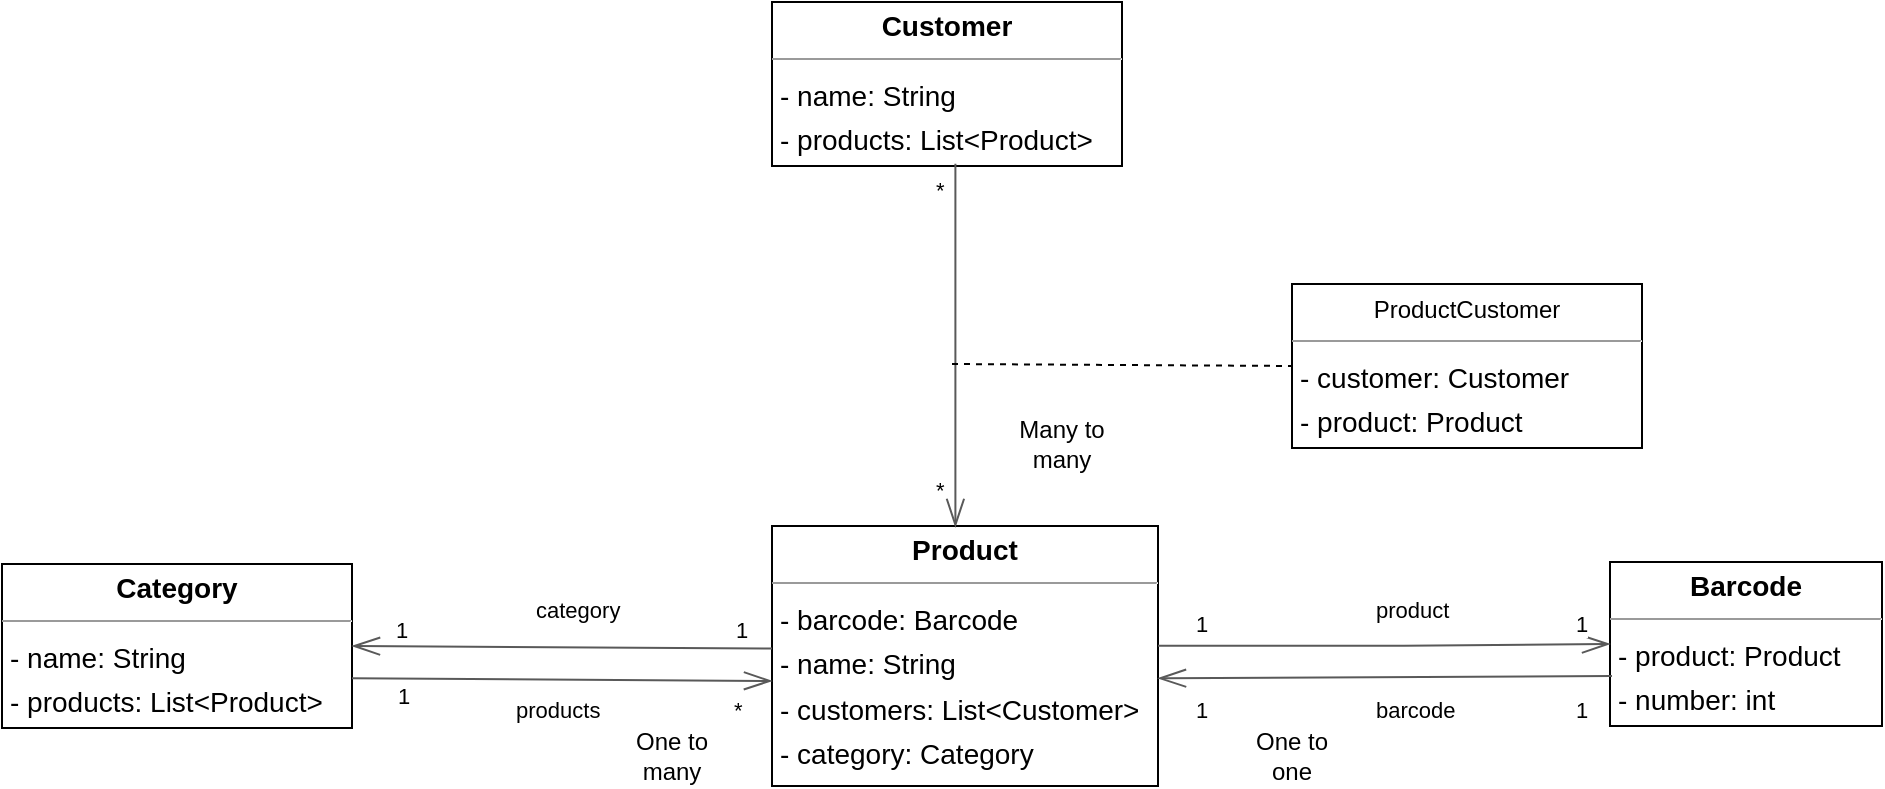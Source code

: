 <mxfile version="20.5.3" type="embed"><diagram id="KTZmVDSOH3jpaWW_A3Lk" name="Page-1"><mxGraphModel dx="1087" dy="652" grid="1" gridSize="10" guides="1" tooltips="1" connect="1" arrows="1" fold="1" page="0" pageScale="1" pageWidth="850" pageHeight="1100" background="none" math="0" shadow="0"><root><mxCell id="0"/><mxCell id="1" parent="0"/><mxCell id="node3" value="&lt;p style=&quot;margin:0px;margin-top:4px;text-align:center;&quot;&gt;&lt;b&gt;Barcode&lt;/b&gt;&lt;/p&gt;&lt;hr size=&quot;1&quot;/&gt;&lt;p style=&quot;margin:0 0 0 4px;line-height:1.6;&quot;&gt;- product: Product&lt;br/&gt;- number: int&lt;/p&gt;" style="verticalAlign=top;align=left;overflow=fill;fontSize=14;fontFamily=Helvetica;html=1;rounded=0;shadow=0;comic=0;labelBackgroundColor=none;strokeWidth=1;" parent="1" vertex="1"><mxGeometry x="889" y="339" width="136" height="82" as="geometry"/></mxCell><mxCell id="node1" value="&lt;p style=&quot;margin:0px;margin-top:4px;text-align:center;&quot;&gt;&lt;b&gt;Category&lt;/b&gt;&lt;/p&gt;&lt;hr size=&quot;1&quot;/&gt;&lt;p style=&quot;margin:0 0 0 4px;line-height:1.6;&quot;&gt;- name: String&lt;br/&gt;- products: List&amp;lt;Product&amp;gt;&lt;/p&gt;" style="verticalAlign=top;align=left;overflow=fill;fontSize=14;fontFamily=Helvetica;html=1;rounded=0;shadow=0;comic=0;labelBackgroundColor=none;strokeWidth=1;" parent="1" vertex="1"><mxGeometry x="85" y="340" width="175" height="82" as="geometry"/></mxCell><mxCell id="node2" value="&lt;p style=&quot;margin:0px;margin-top:4px;text-align:center;&quot;&gt;&lt;b&gt;Customer&lt;/b&gt;&lt;/p&gt;&lt;hr size=&quot;1&quot;/&gt;&lt;p style=&quot;margin:0 0 0 4px;line-height:1.6;&quot;&gt;- name: String&lt;br/&gt;- products: List&amp;lt;Product&amp;gt;&lt;/p&gt;" style="verticalAlign=top;align=left;overflow=fill;fontSize=14;fontFamily=Helvetica;html=1;rounded=0;shadow=0;comic=0;labelBackgroundColor=none;strokeWidth=1;" parent="1" vertex="1"><mxGeometry x="470" y="59" width="175" height="82" as="geometry"/></mxCell><mxCell id="node0" value="&lt;p style=&quot;margin:0px;margin-top:4px;text-align:center;&quot;&gt;&lt;b&gt;Product&lt;/b&gt;&lt;/p&gt;&lt;hr size=&quot;1&quot;/&gt;&lt;p style=&quot;margin:0 0 0 4px;line-height:1.6;&quot;&gt;- barcode: Barcode&lt;br/&gt;- name: String&lt;br/&gt;- customers: List&amp;lt;Customer&amp;gt;&lt;br/&gt;- category: Category&lt;/p&gt;" style="verticalAlign=top;align=left;overflow=fill;fontSize=14;fontFamily=Helvetica;html=1;rounded=0;shadow=0;comic=0;labelBackgroundColor=none;strokeWidth=1;" parent="1" vertex="1"><mxGeometry x="470" y="321" width="193" height="130" as="geometry"/></mxCell><mxCell id="edge5" value="" style="html=1;rounded=1;dashed=0;startArrow=diamondThinstartSize=12;endArrow=openThin;endSize=12;strokeColor=#595959;entryX=1.000;entryY=0.586;entryDx=0;entryDy=0;" parent="1" target="node0" edge="1"><mxGeometry width="50" height="50" relative="1" as="geometry"><mxPoint x="890" y="396" as="sourcePoint"/></mxGeometry></mxCell><mxCell id="label30" value="1" style="edgeLabel;resizable=0;html=1;align=left;verticalAlign=top;strokeColor=default;" parent="edge5" vertex="1" connectable="0"><mxGeometry x="870" y="400" as="geometry"/></mxCell><mxCell id="label34" value="1" style="edgeLabel;resizable=0;html=1;align=left;verticalAlign=top;strokeColor=default;" parent="edge5" vertex="1" connectable="0"><mxGeometry x="680" y="400" as="geometry"/></mxCell><mxCell id="label35" value="product" style="edgeLabel;resizable=0;html=1;align=left;verticalAlign=top;strokeColor=default;" parent="edge5" vertex="1" connectable="0"><mxGeometry x="770" y="350" as="geometry"/></mxCell><mxCell id="edge3" value="" style="html=1;rounded=1;dashed=0;startArrow=diamondThinstartSize=12;endArrow=openThin;endSize=12;strokeColor=#595959;exitX=1.000;exitY=0.697;exitDx=0;exitDy=0;entryX=0.000;entryY=0.596;entryDx=0;entryDy=0;" parent="1" source="node1" target="node0" edge="1"><mxGeometry width="50" height="50" relative="1" as="geometry"/></mxCell><mxCell id="label18" value="1" style="edgeLabel;resizable=0;html=1;align=left;verticalAlign=top;strokeColor=default;" parent="edge3" vertex="1" connectable="0"><mxGeometry x="281" y="393" as="geometry"/></mxCell><mxCell id="label22" value="*" style="edgeLabel;resizable=0;html=1;align=left;verticalAlign=top;strokeColor=default;" parent="edge3" vertex="1" connectable="0"><mxGeometry x="449" y="400" as="geometry"/></mxCell><mxCell id="label23" value="products" style="edgeLabel;resizable=0;html=1;align=left;verticalAlign=top;strokeColor=default;" parent="edge3" vertex="1" connectable="0"><mxGeometry x="340" y="400" as="geometry"/></mxCell><mxCell id="edge4" value="" style="html=1;rounded=1;edgeStyle=orthogonalEdgeStyle;dashed=0;startArrow=diamondThinstartSize=12;endArrow=openThin;endSize=12;strokeColor=#595959;exitX=0.524;exitY=0.986;exitDx=0;exitDy=0;entryX=0.472;entryY=0.004;entryDx=0;entryDy=0;exitPerimeter=0;entryPerimeter=0;" parent="1" source="node2" target="node0" edge="1"><mxGeometry width="50" height="50" relative="1" as="geometry"><Array as="points"><mxPoint x="562" y="322"/></Array></mxGeometry></mxCell><mxCell id="label24" value="*" style="edgeLabel;resizable=0;html=1;align=left;verticalAlign=top;strokeColor=default;" parent="edge4" vertex="1" connectable="0"><mxGeometry x="550" y="140" as="geometry"/></mxCell><mxCell id="label28" value="*" style="edgeLabel;resizable=0;html=1;align=left;verticalAlign=top;strokeColor=default;" parent="edge4" vertex="1" connectable="0"><mxGeometry x="550" y="290" as="geometry"/></mxCell><mxCell id="label29" value="" style="edgeLabel;resizable=0;html=1;align=left;verticalAlign=top;strokeColor=default;" parent="edge4" vertex="1" connectable="0"><mxGeometry x="520" y="220" as="geometry"/></mxCell><mxCell id="edge0" value="" style="html=1;rounded=1;edgeStyle=orthogonalEdgeStyle;dashed=0;startArrow=diamondThinstartSize=12;endArrow=openThin;endSize=12;strokeColor=#595959;exitX=1.000;exitY=0.461;exitDx=0;exitDy=0;entryX=0.000;entryY=0.500;entryDx=0;entryDy=0;" parent="1" source="node0" target="node3" edge="1"><mxGeometry width="50" height="50" relative="1" as="geometry"><Array as="points"/></mxGeometry></mxCell><mxCell id="label0" value="1" style="edgeLabel;resizable=0;html=1;align=left;verticalAlign=top;strokeColor=default;" parent="edge0" vertex="1" connectable="0"><mxGeometry x="680" y="357" as="geometry"/></mxCell><mxCell id="label4" value="1" style="edgeLabel;resizable=0;html=1;align=left;verticalAlign=top;strokeColor=default;" parent="edge0" vertex="1" connectable="0"><mxGeometry x="870" y="357" as="geometry"/></mxCell><mxCell id="label5" value="barcode" style="edgeLabel;resizable=0;html=1;align=left;verticalAlign=top;strokeColor=default;" parent="edge0" vertex="1" connectable="0"><mxGeometry x="770" y="400" as="geometry"/></mxCell><mxCell id="edge1" value="" style="html=1;rounded=1;dashed=0;startArrow=diamondThinstartSize=12;endArrow=openThin;endSize=12;strokeColor=#595959;exitX=0.000;exitY=0.471;exitDx=0;exitDy=0;entryX=1.000;entryY=0.500;entryDx=0;entryDy=0;" parent="1" source="node0" target="node1" edge="1"><mxGeometry width="50" height="50" relative="1" as="geometry"/></mxCell><mxCell id="label6" value="1" style="edgeLabel;resizable=0;html=1;align=left;verticalAlign=top;strokeColor=default;" parent="edge1" vertex="1" connectable="0"><mxGeometry x="450" y="360" as="geometry"/></mxCell><mxCell id="label10" value="1" style="edgeLabel;resizable=0;html=1;align=left;verticalAlign=top;strokeColor=default;" parent="edge1" vertex="1" connectable="0"><mxGeometry x="280" y="360" as="geometry"/></mxCell><mxCell id="label11" value="category" style="edgeLabel;resizable=0;html=1;align=left;verticalAlign=top;strokeColor=default;" parent="edge1" vertex="1" connectable="0"><mxGeometry x="350" y="350" as="geometry"/></mxCell><mxCell id="6" value="&lt;p style=&quot;margin:0px;margin-top:4px;text-align:center;&quot;&gt;&lt;span style=&quot;font-size: 12px;&quot;&gt;ProductCustomer&lt;/span&gt;&lt;br&gt;&lt;/p&gt;&lt;hr size=&quot;1&quot;&gt;&lt;p style=&quot;margin:0 0 0 4px;line-height:1.6;&quot;&gt;- customer: Customer&lt;br&gt;- product: Product&lt;/p&gt;" style="verticalAlign=top;align=left;overflow=fill;fontSize=14;fontFamily=Helvetica;html=1;rounded=0;shadow=0;comic=0;labelBackgroundColor=none;strokeWidth=1;" vertex="1" parent="1"><mxGeometry x="730" y="200" width="175" height="82" as="geometry"/></mxCell><mxCell id="13" value="" style="endArrow=none;dashed=1;html=1;rounded=0;entryX=0;entryY=0.5;entryDx=0;entryDy=0;" edge="1" parent="1" target="6"><mxGeometry width="50" height="50" relative="1" as="geometry"><mxPoint x="560" y="240" as="sourcePoint"/><mxPoint x="670" y="200" as="targetPoint"/></mxGeometry></mxCell><mxCell id="14" value="Many to many" style="text;html=1;strokeColor=none;fillColor=none;align=center;verticalAlign=middle;whiteSpace=wrap;rounded=0;" vertex="1" parent="1"><mxGeometry x="585" y="250" width="60" height="60" as="geometry"/></mxCell><mxCell id="15" value="One to one" style="text;html=1;strokeColor=none;fillColor=none;align=center;verticalAlign=middle;whiteSpace=wrap;rounded=0;" vertex="1" parent="1"><mxGeometry x="700" y="421" width="60" height="30" as="geometry"/></mxCell><mxCell id="16" value="One to many" style="text;html=1;strokeColor=none;fillColor=none;align=center;verticalAlign=middle;whiteSpace=wrap;rounded=0;" vertex="1" parent="1"><mxGeometry x="390" y="421" width="60" height="30" as="geometry"/></mxCell></root></mxGraphModel></diagram></mxfile>